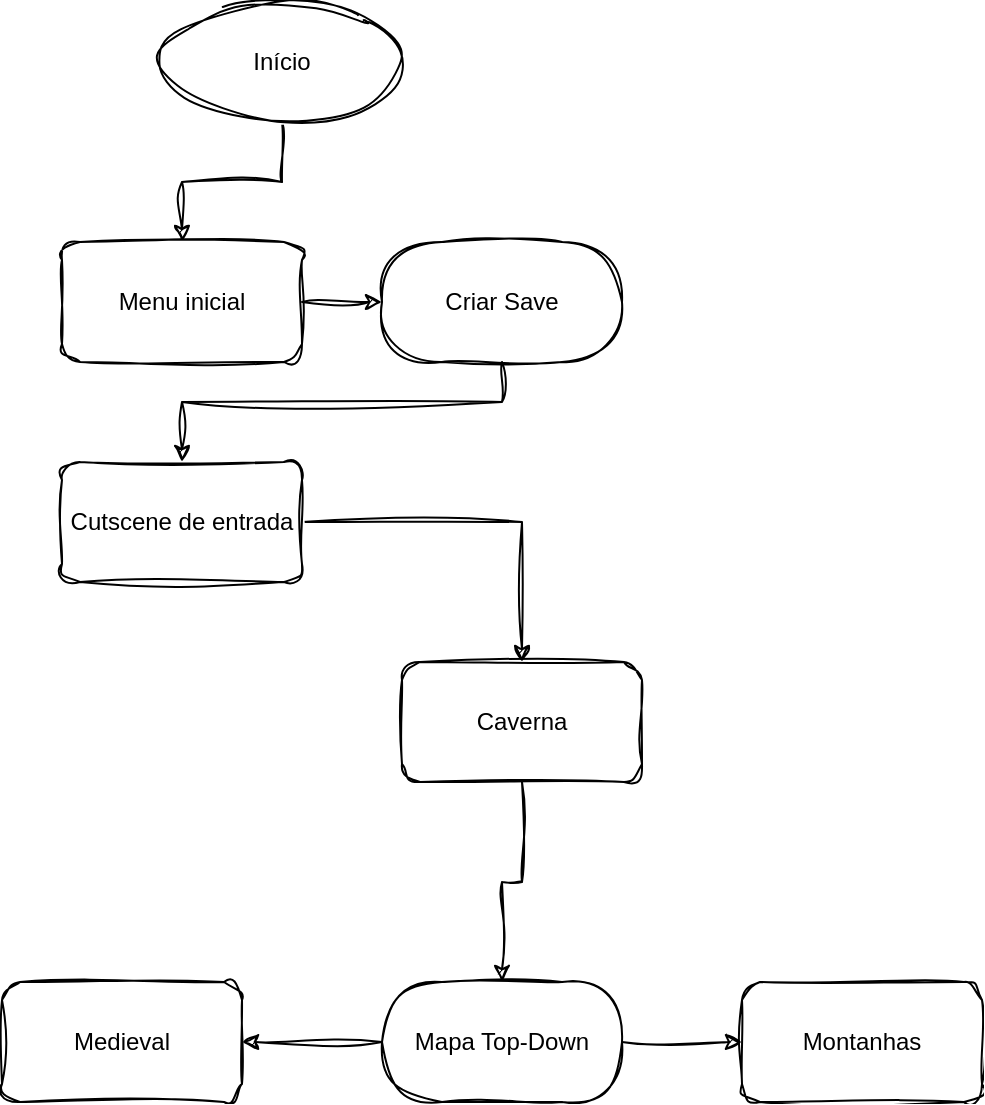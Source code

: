 <mxfile version="26.2.14">
  <diagram id="-Ikzynf7X0inGdaFV9dN" name="Primeiro Protótipo - Passivo de Aprovação">
    <mxGraphModel dx="938" dy="614" grid="0" gridSize="16" guides="1" tooltips="1" connect="1" arrows="1" fold="1" page="0" pageScale="1" pageWidth="827" pageHeight="1169" background="none" math="0" shadow="0">
      <root>
        <mxCell id="0" />
        <mxCell id="1" parent="0" />
        <mxCell id="ZBmNxriNo0pBw3CBB60h-9" style="edgeStyle=orthogonalEdgeStyle;rounded=0;orthogonalLoop=1;jettySize=auto;html=1;entryX=0.5;entryY=0;entryDx=0;entryDy=0;sketch=1;curveFitting=1;jiggle=2;" parent="1" source="cPiymUs_gL2C25inwfnL-1" target="ZBmNxriNo0pBw3CBB60h-7" edge="1">
          <mxGeometry relative="1" as="geometry" />
        </mxCell>
        <mxCell id="cPiymUs_gL2C25inwfnL-1" value="Início" style="ellipse;whiteSpace=wrap;html=1;align=center;sketch=1;curveFitting=1;jiggle=2;" parent="1" vertex="1">
          <mxGeometry x="170" y="50" width="120" height="60" as="geometry" />
        </mxCell>
        <mxCell id="ZBmNxriNo0pBw3CBB60h-2" style="edgeStyle=orthogonalEdgeStyle;rounded=0;orthogonalLoop=1;jettySize=auto;html=1;entryX=0.5;entryY=0;entryDx=0;entryDy=0;sketch=1;curveFitting=1;jiggle=2;" parent="1" source="cPiymUs_gL2C25inwfnL-5" target="ZBmNxriNo0pBw3CBB60h-1" edge="1">
          <mxGeometry relative="1" as="geometry" />
        </mxCell>
        <mxCell id="cPiymUs_gL2C25inwfnL-5" value="Caverna" style="rounded=1;whiteSpace=wrap;html=1;sketch=1;curveFitting=1;jiggle=2;" parent="1" vertex="1">
          <mxGeometry x="290" y="380" width="120" height="60" as="geometry" />
        </mxCell>
        <mxCell id="v8mFZUzn4DOrfV9mD6Sj-3" style="edgeStyle=orthogonalEdgeStyle;rounded=0;orthogonalLoop=1;jettySize=auto;html=1;entryX=0.5;entryY=0;entryDx=0;entryDy=0;sketch=1;curveFitting=1;jiggle=2;" parent="1" source="v8mFZUzn4DOrfV9mD6Sj-1" target="cPiymUs_gL2C25inwfnL-5" edge="1">
          <mxGeometry relative="1" as="geometry" />
        </mxCell>
        <mxCell id="v8mFZUzn4DOrfV9mD6Sj-1" value="Cutscene de entrada" style="rounded=1;whiteSpace=wrap;html=1;sketch=1;curveFitting=1;jiggle=2;" parent="1" vertex="1">
          <mxGeometry x="120" y="280" width="120" height="60" as="geometry" />
        </mxCell>
        <mxCell id="ZBmNxriNo0pBw3CBB60h-5" style="edgeStyle=orthogonalEdgeStyle;rounded=0;orthogonalLoop=1;jettySize=auto;html=1;entryX=1;entryY=0.5;entryDx=0;entryDy=0;sketch=1;curveFitting=1;jiggle=2;" parent="1" source="ZBmNxriNo0pBw3CBB60h-1" target="ZBmNxriNo0pBw3CBB60h-4" edge="1">
          <mxGeometry relative="1" as="geometry" />
        </mxCell>
        <mxCell id="ZBmNxriNo0pBw3CBB60h-6" style="edgeStyle=orthogonalEdgeStyle;rounded=0;orthogonalLoop=1;jettySize=auto;html=1;entryX=0;entryY=0.5;entryDx=0;entryDy=0;sketch=1;curveFitting=1;jiggle=2;" parent="1" source="ZBmNxriNo0pBw3CBB60h-1" target="ZBmNxriNo0pBw3CBB60h-3" edge="1">
          <mxGeometry relative="1" as="geometry" />
        </mxCell>
        <mxCell id="ZBmNxriNo0pBw3CBB60h-1" value="Mapa Top-Down" style="rounded=1;whiteSpace=wrap;html=1;sketch=1;curveFitting=1;jiggle=2;arcSize=50;" parent="1" vertex="1">
          <mxGeometry x="280" y="540" width="120" height="60" as="geometry" />
        </mxCell>
        <mxCell id="ZBmNxriNo0pBw3CBB60h-3" value="Montanhas" style="rounded=1;whiteSpace=wrap;html=1;sketch=1;curveFitting=1;jiggle=2;" parent="1" vertex="1">
          <mxGeometry x="460" y="540" width="120" height="60" as="geometry" />
        </mxCell>
        <mxCell id="ZBmNxriNo0pBw3CBB60h-4" value="Medieval" style="rounded=1;whiteSpace=wrap;html=1;sketch=1;curveFitting=1;jiggle=2;" parent="1" vertex="1">
          <mxGeometry x="90" y="540" width="120" height="60" as="geometry" />
        </mxCell>
        <mxCell id="ZBmNxriNo0pBw3CBB60h-10" style="edgeStyle=orthogonalEdgeStyle;rounded=0;orthogonalLoop=1;jettySize=auto;html=1;sketch=1;curveFitting=1;jiggle=2;" parent="1" source="ZBmNxriNo0pBw3CBB60h-7" target="ZBmNxriNo0pBw3CBB60h-8" edge="1">
          <mxGeometry relative="1" as="geometry" />
        </mxCell>
        <mxCell id="ZBmNxriNo0pBw3CBB60h-7" value="Menu inicial" style="rounded=1;whiteSpace=wrap;html=1;sketch=1;curveFitting=1;jiggle=2;" parent="1" vertex="1">
          <mxGeometry x="120" y="170" width="120" height="60" as="geometry" />
        </mxCell>
        <mxCell id="ZBmNxriNo0pBw3CBB60h-11" style="edgeStyle=orthogonalEdgeStyle;rounded=0;orthogonalLoop=1;jettySize=auto;html=1;entryX=0.5;entryY=0;entryDx=0;entryDy=0;sketch=1;curveFitting=1;jiggle=2;" parent="1" source="ZBmNxriNo0pBw3CBB60h-8" target="v8mFZUzn4DOrfV9mD6Sj-1" edge="1">
          <mxGeometry relative="1" as="geometry">
            <Array as="points">
              <mxPoint x="340" y="250" />
              <mxPoint x="180" y="250" />
            </Array>
          </mxGeometry>
        </mxCell>
        <mxCell id="ZBmNxriNo0pBw3CBB60h-8" value="Criar Save" style="rounded=1;whiteSpace=wrap;html=1;sketch=1;curveFitting=1;jiggle=2;arcSize=50;" parent="1" vertex="1">
          <mxGeometry x="280" y="170" width="120" height="60" as="geometry" />
        </mxCell>
      </root>
    </mxGraphModel>
  </diagram>
</mxfile>
